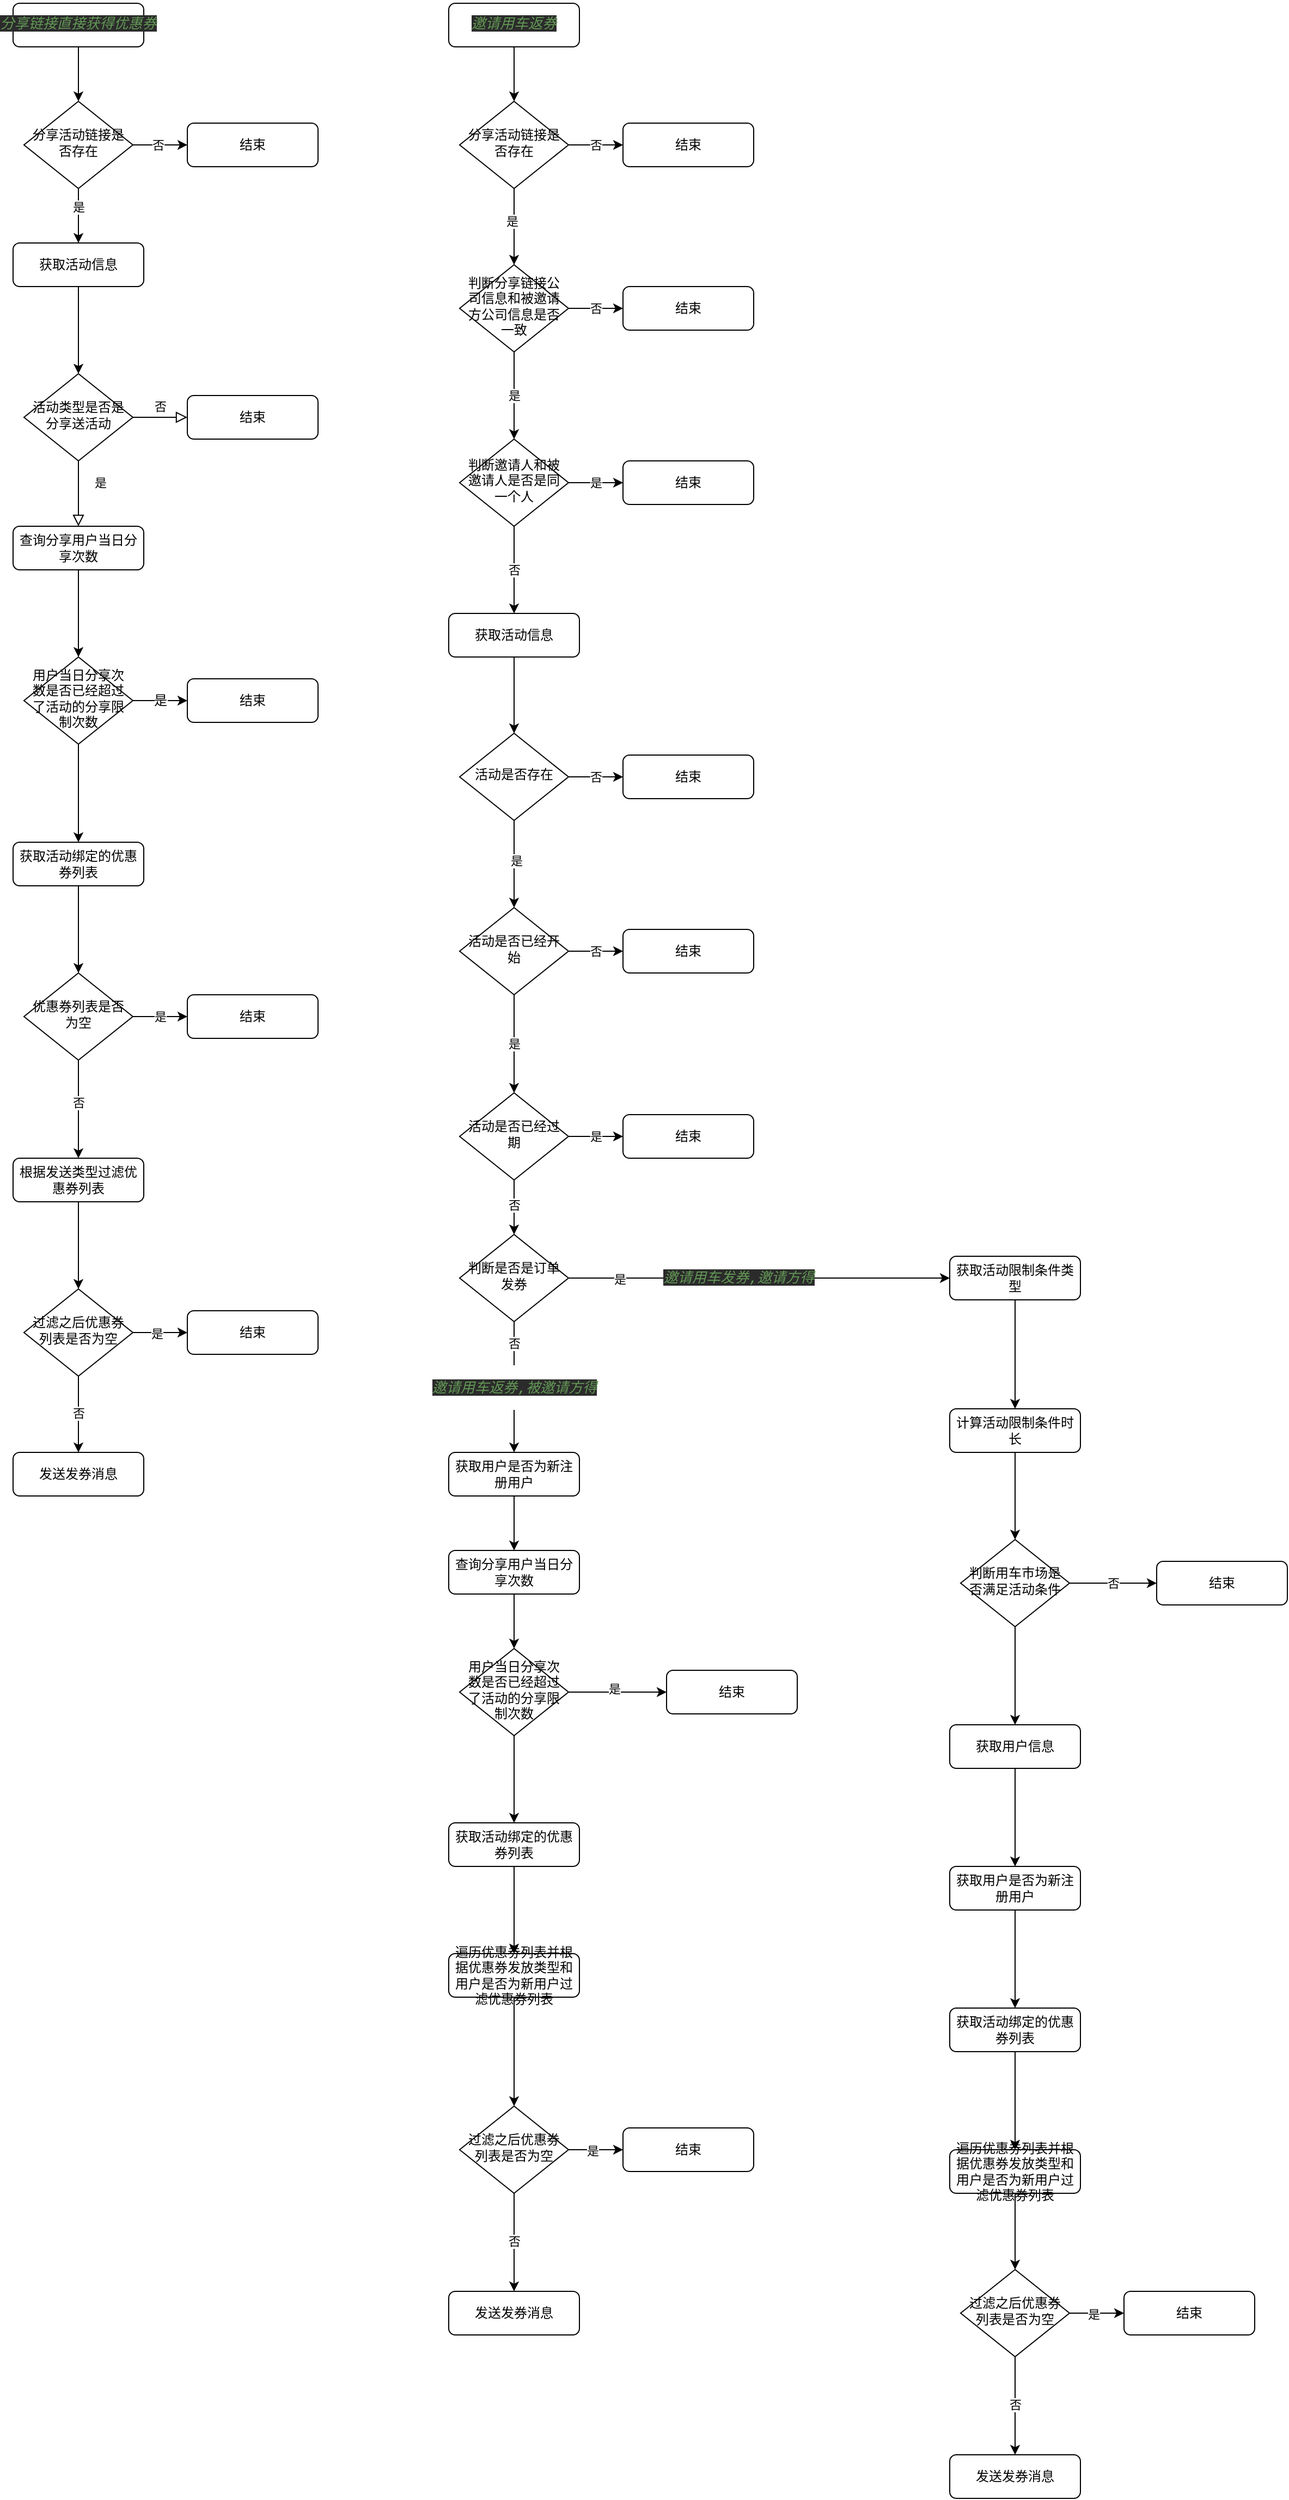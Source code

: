 <mxfile version="17.2.1" type="github">
  <diagram id="C5RBs43oDa-KdzZeNtuy" name="Page-1">
    <mxGraphModel dx="1018" dy="648" grid="1" gridSize="10" guides="1" tooltips="1" connect="1" arrows="1" fold="1" page="1" pageScale="1" pageWidth="827" pageHeight="1169" math="0" shadow="0">
      <root>
        <mxCell id="WIyWlLk6GJQsqaUBKTNV-0" />
        <mxCell id="WIyWlLk6GJQsqaUBKTNV-1" parent="WIyWlLk6GJQsqaUBKTNV-0" />
        <mxCell id="cavRAeg5umnz87ZM6FMu-50" style="edgeStyle=orthogonalEdgeStyle;rounded=0;orthogonalLoop=1;jettySize=auto;html=1;exitX=0.5;exitY=1;exitDx=0;exitDy=0;entryX=0.5;entryY=0;entryDx=0;entryDy=0;" edge="1" parent="WIyWlLk6GJQsqaUBKTNV-1" source="WIyWlLk6GJQsqaUBKTNV-3" target="WIyWlLk6GJQsqaUBKTNV-6">
          <mxGeometry relative="1" as="geometry" />
        </mxCell>
        <mxCell id="WIyWlLk6GJQsqaUBKTNV-3" value="&lt;pre style=&quot;background-color: rgb(43 , 43 , 43) ; color: rgb(169 , 183 , 198) ; font-family: , monospace ; font-size: 9.8pt&quot;&gt;&lt;pre style=&quot;font-family: , monospace ; font-size: 9.8pt&quot;&gt;&lt;span style=&quot;color: #629755 ; font-style: italic&quot;&gt;分享链接直接获得优惠券&lt;/span&gt;&lt;/pre&gt;&lt;/pre&gt;" style="rounded=1;whiteSpace=wrap;html=1;fontSize=12;glass=0;strokeWidth=1;shadow=0;spacing=6;spacingTop=-4;" parent="WIyWlLk6GJQsqaUBKTNV-1" vertex="1">
          <mxGeometry x="160" y="80" width="120" height="40" as="geometry" />
        </mxCell>
        <mxCell id="IeeZ9lZqZlFsDjQg3cIJ-2" style="edgeStyle=orthogonalEdgeStyle;rounded=0;orthogonalLoop=1;jettySize=auto;html=1;exitX=0.5;exitY=1;exitDx=0;exitDy=0;entryX=0.5;entryY=0;entryDx=0;entryDy=0;fontFamily=Helvetica;fontSize=12;fontColor=default;" parent="WIyWlLk6GJQsqaUBKTNV-1" source="WIyWlLk6GJQsqaUBKTNV-6" target="IeeZ9lZqZlFsDjQg3cIJ-1" edge="1">
          <mxGeometry relative="1" as="geometry" />
        </mxCell>
        <mxCell id="cavRAeg5umnz87ZM6FMu-52" value="是" style="edgeLabel;html=1;align=center;verticalAlign=middle;resizable=0;points=[];" vertex="1" connectable="0" parent="IeeZ9lZqZlFsDjQg3cIJ-2">
          <mxGeometry x="-0.32" relative="1" as="geometry">
            <mxPoint as="offset" />
          </mxGeometry>
        </mxCell>
        <mxCell id="cavRAeg5umnz87ZM6FMu-49" style="edgeStyle=orthogonalEdgeStyle;rounded=0;orthogonalLoop=1;jettySize=auto;html=1;exitX=1;exitY=0.5;exitDx=0;exitDy=0;entryX=0;entryY=0.5;entryDx=0;entryDy=0;" edge="1" parent="WIyWlLk6GJQsqaUBKTNV-1" source="WIyWlLk6GJQsqaUBKTNV-6" target="WIyWlLk6GJQsqaUBKTNV-7">
          <mxGeometry relative="1" as="geometry" />
        </mxCell>
        <mxCell id="cavRAeg5umnz87ZM6FMu-51" value="否" style="edgeLabel;html=1;align=center;verticalAlign=middle;resizable=0;points=[];" vertex="1" connectable="0" parent="cavRAeg5umnz87ZM6FMu-49">
          <mxGeometry x="-0.08" relative="1" as="geometry">
            <mxPoint as="offset" />
          </mxGeometry>
        </mxCell>
        <mxCell id="WIyWlLk6GJQsqaUBKTNV-6" value="分享活动链接是否存在" style="rhombus;whiteSpace=wrap;html=1;shadow=0;fontFamily=Helvetica;fontSize=12;align=center;strokeWidth=1;spacing=6;spacingTop=-4;" parent="WIyWlLk6GJQsqaUBKTNV-1" vertex="1">
          <mxGeometry x="170" y="170" width="100" height="80" as="geometry" />
        </mxCell>
        <mxCell id="WIyWlLk6GJQsqaUBKTNV-7" value="结束" style="rounded=1;whiteSpace=wrap;html=1;fontSize=12;glass=0;strokeWidth=1;shadow=0;" parent="WIyWlLk6GJQsqaUBKTNV-1" vertex="1">
          <mxGeometry x="320" y="190" width="120" height="40" as="geometry" />
        </mxCell>
        <mxCell id="WIyWlLk6GJQsqaUBKTNV-8" value="是" style="rounded=0;html=1;jettySize=auto;orthogonalLoop=1;fontSize=11;endArrow=block;endFill=0;endSize=8;strokeWidth=1;shadow=0;labelBackgroundColor=none;edgeStyle=orthogonalEdgeStyle;" parent="WIyWlLk6GJQsqaUBKTNV-1" source="WIyWlLk6GJQsqaUBKTNV-10" target="WIyWlLk6GJQsqaUBKTNV-11" edge="1">
          <mxGeometry x="-0.333" y="20" relative="1" as="geometry">
            <mxPoint as="offset" />
          </mxGeometry>
        </mxCell>
        <mxCell id="WIyWlLk6GJQsqaUBKTNV-9" value="否" style="edgeStyle=orthogonalEdgeStyle;rounded=0;html=1;jettySize=auto;orthogonalLoop=1;fontSize=11;endArrow=block;endFill=0;endSize=8;strokeWidth=1;shadow=0;labelBackgroundColor=none;" parent="WIyWlLk6GJQsqaUBKTNV-1" source="WIyWlLk6GJQsqaUBKTNV-10" target="WIyWlLk6GJQsqaUBKTNV-12" edge="1">
          <mxGeometry y="10" relative="1" as="geometry">
            <mxPoint as="offset" />
          </mxGeometry>
        </mxCell>
        <mxCell id="WIyWlLk6GJQsqaUBKTNV-10" value="活动类型是否是分享送活动" style="rhombus;whiteSpace=wrap;html=1;shadow=0;fontFamily=Helvetica;fontSize=12;align=center;strokeWidth=1;spacing=6;spacingTop=-4;" parent="WIyWlLk6GJQsqaUBKTNV-1" vertex="1">
          <mxGeometry x="170" y="420" width="100" height="80" as="geometry" />
        </mxCell>
        <mxCell id="IeeZ9lZqZlFsDjQg3cIJ-5" style="edgeStyle=orthogonalEdgeStyle;rounded=0;orthogonalLoop=1;jettySize=auto;html=1;exitX=0.5;exitY=1;exitDx=0;exitDy=0;fontFamily=Helvetica;fontSize=12;fontColor=default;" parent="WIyWlLk6GJQsqaUBKTNV-1" source="WIyWlLk6GJQsqaUBKTNV-11" target="IeeZ9lZqZlFsDjQg3cIJ-4" edge="1">
          <mxGeometry relative="1" as="geometry" />
        </mxCell>
        <mxCell id="WIyWlLk6GJQsqaUBKTNV-11" value="查询分享用户当日分享次数" style="rounded=1;whiteSpace=wrap;html=1;fontSize=12;glass=0;strokeWidth=1;shadow=0;" parent="WIyWlLk6GJQsqaUBKTNV-1" vertex="1">
          <mxGeometry x="160" y="560" width="120" height="40" as="geometry" />
        </mxCell>
        <mxCell id="WIyWlLk6GJQsqaUBKTNV-12" value="结束" style="rounded=1;whiteSpace=wrap;html=1;fontSize=12;glass=0;strokeWidth=1;shadow=0;" parent="WIyWlLk6GJQsqaUBKTNV-1" vertex="1">
          <mxGeometry x="320" y="440" width="120" height="40" as="geometry" />
        </mxCell>
        <mxCell id="IeeZ9lZqZlFsDjQg3cIJ-3" style="edgeStyle=orthogonalEdgeStyle;rounded=0;orthogonalLoop=1;jettySize=auto;html=1;exitX=0.5;exitY=1;exitDx=0;exitDy=0;fontFamily=Helvetica;fontSize=12;fontColor=default;" parent="WIyWlLk6GJQsqaUBKTNV-1" source="IeeZ9lZqZlFsDjQg3cIJ-1" target="WIyWlLk6GJQsqaUBKTNV-10" edge="1">
          <mxGeometry relative="1" as="geometry" />
        </mxCell>
        <mxCell id="IeeZ9lZqZlFsDjQg3cIJ-1" value="获取活动信息" style="rounded=1;whiteSpace=wrap;html=1;fontSize=12;glass=0;strokeWidth=1;shadow=0;" parent="WIyWlLk6GJQsqaUBKTNV-1" vertex="1">
          <mxGeometry x="160" y="300" width="120" height="40" as="geometry" />
        </mxCell>
        <mxCell id="IeeZ9lZqZlFsDjQg3cIJ-7" value="是" style="edgeStyle=orthogonalEdgeStyle;rounded=0;orthogonalLoop=1;jettySize=auto;html=1;exitX=1;exitY=0.5;exitDx=0;exitDy=0;fontFamily=Helvetica;fontSize=12;fontColor=default;" parent="WIyWlLk6GJQsqaUBKTNV-1" source="IeeZ9lZqZlFsDjQg3cIJ-4" target="IeeZ9lZqZlFsDjQg3cIJ-6" edge="1">
          <mxGeometry relative="1" as="geometry" />
        </mxCell>
        <mxCell id="IeeZ9lZqZlFsDjQg3cIJ-9" style="edgeStyle=orthogonalEdgeStyle;rounded=0;orthogonalLoop=1;jettySize=auto;html=1;exitX=0.5;exitY=1;exitDx=0;exitDy=0;fontFamily=Helvetica;fontSize=12;fontColor=default;" parent="WIyWlLk6GJQsqaUBKTNV-1" source="IeeZ9lZqZlFsDjQg3cIJ-4" target="IeeZ9lZqZlFsDjQg3cIJ-8" edge="1">
          <mxGeometry relative="1" as="geometry" />
        </mxCell>
        <mxCell id="IeeZ9lZqZlFsDjQg3cIJ-4" value="用户当日分享次数是否已经超过了活动的分享限制次数" style="rhombus;whiteSpace=wrap;html=1;shadow=0;fontFamily=Helvetica;fontSize=12;align=center;strokeWidth=1;spacing=6;spacingTop=-4;" parent="WIyWlLk6GJQsqaUBKTNV-1" vertex="1">
          <mxGeometry x="170" y="680" width="100" height="80" as="geometry" />
        </mxCell>
        <mxCell id="IeeZ9lZqZlFsDjQg3cIJ-6" value="结束" style="rounded=1;whiteSpace=wrap;html=1;fontSize=12;glass=0;strokeWidth=1;shadow=0;" parent="WIyWlLk6GJQsqaUBKTNV-1" vertex="1">
          <mxGeometry x="320" y="700" width="120" height="40" as="geometry" />
        </mxCell>
        <mxCell id="cavRAeg5umnz87ZM6FMu-19" style="edgeStyle=orthogonalEdgeStyle;rounded=0;orthogonalLoop=1;jettySize=auto;html=1;exitX=0.5;exitY=1;exitDx=0;exitDy=0;entryX=0.5;entryY=0;entryDx=0;entryDy=0;" edge="1" parent="WIyWlLk6GJQsqaUBKTNV-1" source="IeeZ9lZqZlFsDjQg3cIJ-8" target="cavRAeg5umnz87ZM6FMu-18">
          <mxGeometry relative="1" as="geometry" />
        </mxCell>
        <mxCell id="IeeZ9lZqZlFsDjQg3cIJ-8" value="获取活动绑定的优惠券列表" style="rounded=1;whiteSpace=wrap;html=1;fontSize=12;glass=0;strokeWidth=1;shadow=0;" parent="WIyWlLk6GJQsqaUBKTNV-1" vertex="1">
          <mxGeometry x="160" y="850" width="120" height="40" as="geometry" />
        </mxCell>
        <mxCell id="cavRAeg5umnz87ZM6FMu-48" style="edgeStyle=orthogonalEdgeStyle;rounded=0;orthogonalLoop=1;jettySize=auto;html=1;exitX=0.5;exitY=1;exitDx=0;exitDy=0;entryX=0.5;entryY=0;entryDx=0;entryDy=0;" edge="1" parent="WIyWlLk6GJQsqaUBKTNV-1" source="cavRAeg5umnz87ZM6FMu-1" target="cavRAeg5umnz87ZM6FMu-45">
          <mxGeometry relative="1" as="geometry" />
        </mxCell>
        <mxCell id="cavRAeg5umnz87ZM6FMu-1" value="&lt;pre style=&quot;background-color: rgb(43 , 43 , 43) ; color: rgb(169 , 183 , 198) ; font-family: , monospace ; font-size: 9.8pt&quot;&gt;&lt;pre style=&quot;font-family: , monospace ; font-size: 9.8pt&quot;&gt;&lt;span style=&quot;color: #629755 ; font-style: italic&quot;&gt;邀请用车返券&lt;/span&gt;&lt;/pre&gt;&lt;/pre&gt;" style="rounded=1;whiteSpace=wrap;html=1;fontSize=12;glass=0;strokeWidth=1;shadow=0;spacing=6;spacingTop=-4;" vertex="1" parent="WIyWlLk6GJQsqaUBKTNV-1">
          <mxGeometry x="560" y="80" width="120" height="40" as="geometry" />
        </mxCell>
        <mxCell id="cavRAeg5umnz87ZM6FMu-6" style="edgeStyle=orthogonalEdgeStyle;rounded=0;orthogonalLoop=1;jettySize=auto;html=1;exitX=0.5;exitY=1;exitDx=0;exitDy=0;entryX=0.5;entryY=0;entryDx=0;entryDy=0;" edge="1" parent="WIyWlLk6GJQsqaUBKTNV-1" source="cavRAeg5umnz87ZM6FMu-3" target="cavRAeg5umnz87ZM6FMu-5">
          <mxGeometry relative="1" as="geometry" />
        </mxCell>
        <mxCell id="cavRAeg5umnz87ZM6FMu-3" value="查询分享用户当日分享次数" style="rounded=1;whiteSpace=wrap;html=1;fontSize=12;glass=0;strokeWidth=1;shadow=0;" vertex="1" parent="WIyWlLk6GJQsqaUBKTNV-1">
          <mxGeometry x="560" y="1500" width="120" height="40" as="geometry" />
        </mxCell>
        <mxCell id="cavRAeg5umnz87ZM6FMu-8" style="edgeStyle=orthogonalEdgeStyle;rounded=0;orthogonalLoop=1;jettySize=auto;html=1;exitX=1;exitY=0.5;exitDx=0;exitDy=0;" edge="1" parent="WIyWlLk6GJQsqaUBKTNV-1" source="cavRAeg5umnz87ZM6FMu-5" target="cavRAeg5umnz87ZM6FMu-7">
          <mxGeometry relative="1" as="geometry" />
        </mxCell>
        <mxCell id="cavRAeg5umnz87ZM6FMu-9" value="是" style="edgeLabel;html=1;align=center;verticalAlign=middle;resizable=0;points=[];" vertex="1" connectable="0" parent="cavRAeg5umnz87ZM6FMu-8">
          <mxGeometry x="-0.075" y="3" relative="1" as="geometry">
            <mxPoint as="offset" />
          </mxGeometry>
        </mxCell>
        <mxCell id="cavRAeg5umnz87ZM6FMu-12" style="edgeStyle=orthogonalEdgeStyle;rounded=0;orthogonalLoop=1;jettySize=auto;html=1;exitX=0.5;exitY=1;exitDx=0;exitDy=0;" edge="1" parent="WIyWlLk6GJQsqaUBKTNV-1" source="cavRAeg5umnz87ZM6FMu-5" target="cavRAeg5umnz87ZM6FMu-10">
          <mxGeometry relative="1" as="geometry" />
        </mxCell>
        <mxCell id="cavRAeg5umnz87ZM6FMu-5" value="用户当日分享次数是否已经超过了活动的分享限制次数" style="rhombus;whiteSpace=wrap;html=1;shadow=0;fontFamily=Helvetica;fontSize=12;align=center;strokeWidth=1;spacing=6;spacingTop=-4;" vertex="1" parent="WIyWlLk6GJQsqaUBKTNV-1">
          <mxGeometry x="570" y="1590" width="100" height="80" as="geometry" />
        </mxCell>
        <mxCell id="cavRAeg5umnz87ZM6FMu-7" value="结束" style="rounded=1;whiteSpace=wrap;html=1;fontSize=12;glass=0;strokeWidth=1;shadow=0;" vertex="1" parent="WIyWlLk6GJQsqaUBKTNV-1">
          <mxGeometry x="760" y="1610" width="120" height="40" as="geometry" />
        </mxCell>
        <mxCell id="cavRAeg5umnz87ZM6FMu-14" style="edgeStyle=orthogonalEdgeStyle;rounded=0;orthogonalLoop=1;jettySize=auto;html=1;exitX=0.5;exitY=1;exitDx=0;exitDy=0;entryX=0.5;entryY=0;entryDx=0;entryDy=0;" edge="1" parent="WIyWlLk6GJQsqaUBKTNV-1" source="cavRAeg5umnz87ZM6FMu-10" target="cavRAeg5umnz87ZM6FMu-13">
          <mxGeometry relative="1" as="geometry" />
        </mxCell>
        <mxCell id="cavRAeg5umnz87ZM6FMu-10" value="获取活动绑定的优惠券列表" style="rounded=1;whiteSpace=wrap;html=1;fontSize=12;glass=0;strokeWidth=1;shadow=0;" vertex="1" parent="WIyWlLk6GJQsqaUBKTNV-1">
          <mxGeometry x="560" y="1750" width="120" height="40" as="geometry" />
        </mxCell>
        <mxCell id="cavRAeg5umnz87ZM6FMu-43" style="edgeStyle=orthogonalEdgeStyle;rounded=0;orthogonalLoop=1;jettySize=auto;html=1;exitX=0.5;exitY=1;exitDx=0;exitDy=0;entryX=0.5;entryY=0;entryDx=0;entryDy=0;" edge="1" parent="WIyWlLk6GJQsqaUBKTNV-1" source="cavRAeg5umnz87ZM6FMu-13" target="cavRAeg5umnz87ZM6FMu-40">
          <mxGeometry relative="1" as="geometry" />
        </mxCell>
        <mxCell id="cavRAeg5umnz87ZM6FMu-13" value="遍历优惠券列表并根据优惠券发放类型和用户是否为新用户过滤优惠券列表" style="rounded=1;whiteSpace=wrap;html=1;fontSize=12;glass=0;strokeWidth=1;shadow=0;" vertex="1" parent="WIyWlLk6GJQsqaUBKTNV-1">
          <mxGeometry x="560" y="1870" width="120" height="40" as="geometry" />
        </mxCell>
        <mxCell id="cavRAeg5umnz87ZM6FMu-21" value="是" style="edgeStyle=orthogonalEdgeStyle;rounded=0;orthogonalLoop=1;jettySize=auto;html=1;exitX=1;exitY=0.5;exitDx=0;exitDy=0;" edge="1" parent="WIyWlLk6GJQsqaUBKTNV-1" source="cavRAeg5umnz87ZM6FMu-18" target="cavRAeg5umnz87ZM6FMu-20">
          <mxGeometry relative="1" as="geometry" />
        </mxCell>
        <mxCell id="cavRAeg5umnz87ZM6FMu-23" style="edgeStyle=orthogonalEdgeStyle;rounded=0;orthogonalLoop=1;jettySize=auto;html=1;exitX=0.5;exitY=1;exitDx=0;exitDy=0;entryX=0.5;entryY=0;entryDx=0;entryDy=0;" edge="1" parent="WIyWlLk6GJQsqaUBKTNV-1" source="cavRAeg5umnz87ZM6FMu-18" target="cavRAeg5umnz87ZM6FMu-22">
          <mxGeometry relative="1" as="geometry" />
        </mxCell>
        <mxCell id="cavRAeg5umnz87ZM6FMu-28" value="否" style="edgeLabel;html=1;align=center;verticalAlign=middle;resizable=0;points=[];" vertex="1" connectable="0" parent="cavRAeg5umnz87ZM6FMu-23">
          <mxGeometry x="-0.144" relative="1" as="geometry">
            <mxPoint as="offset" />
          </mxGeometry>
        </mxCell>
        <mxCell id="cavRAeg5umnz87ZM6FMu-18" value="优惠券列表是否为空" style="rhombus;whiteSpace=wrap;html=1;shadow=0;fontFamily=Helvetica;fontSize=12;align=center;strokeWidth=1;spacing=6;spacingTop=-4;" vertex="1" parent="WIyWlLk6GJQsqaUBKTNV-1">
          <mxGeometry x="170" y="970" width="100" height="80" as="geometry" />
        </mxCell>
        <mxCell id="cavRAeg5umnz87ZM6FMu-20" value="结束" style="rounded=1;whiteSpace=wrap;html=1;fontSize=12;glass=0;strokeWidth=1;shadow=0;" vertex="1" parent="WIyWlLk6GJQsqaUBKTNV-1">
          <mxGeometry x="320" y="990" width="120" height="40" as="geometry" />
        </mxCell>
        <mxCell id="cavRAeg5umnz87ZM6FMu-25" style="edgeStyle=orthogonalEdgeStyle;rounded=0;orthogonalLoop=1;jettySize=auto;html=1;exitX=0.5;exitY=1;exitDx=0;exitDy=0;entryX=0.5;entryY=0;entryDx=0;entryDy=0;" edge="1" parent="WIyWlLk6GJQsqaUBKTNV-1" source="cavRAeg5umnz87ZM6FMu-22" target="cavRAeg5umnz87ZM6FMu-24">
          <mxGeometry relative="1" as="geometry" />
        </mxCell>
        <mxCell id="cavRAeg5umnz87ZM6FMu-22" value="根据发送类型过滤优惠券列表" style="rounded=1;whiteSpace=wrap;html=1;fontSize=12;glass=0;strokeWidth=1;shadow=0;" vertex="1" parent="WIyWlLk6GJQsqaUBKTNV-1">
          <mxGeometry x="160" y="1140" width="120" height="40" as="geometry" />
        </mxCell>
        <mxCell id="cavRAeg5umnz87ZM6FMu-27" style="edgeStyle=orthogonalEdgeStyle;rounded=0;orthogonalLoop=1;jettySize=auto;html=1;exitX=1;exitY=0.5;exitDx=0;exitDy=0;entryX=0;entryY=0.5;entryDx=0;entryDy=0;" edge="1" parent="WIyWlLk6GJQsqaUBKTNV-1" source="cavRAeg5umnz87ZM6FMu-24" target="cavRAeg5umnz87ZM6FMu-26">
          <mxGeometry relative="1" as="geometry" />
        </mxCell>
        <mxCell id="cavRAeg5umnz87ZM6FMu-29" value="是" style="edgeLabel;html=1;align=center;verticalAlign=middle;resizable=0;points=[];" vertex="1" connectable="0" parent="cavRAeg5umnz87ZM6FMu-27">
          <mxGeometry x="-0.12" relative="1" as="geometry">
            <mxPoint y="1" as="offset" />
          </mxGeometry>
        </mxCell>
        <mxCell id="cavRAeg5umnz87ZM6FMu-31" style="edgeStyle=orthogonalEdgeStyle;rounded=0;orthogonalLoop=1;jettySize=auto;html=1;exitX=0.5;exitY=1;exitDx=0;exitDy=0;entryX=0.5;entryY=0;entryDx=0;entryDy=0;" edge="1" parent="WIyWlLk6GJQsqaUBKTNV-1" source="cavRAeg5umnz87ZM6FMu-24" target="cavRAeg5umnz87ZM6FMu-30">
          <mxGeometry relative="1" as="geometry" />
        </mxCell>
        <mxCell id="cavRAeg5umnz87ZM6FMu-32" value="否" style="edgeLabel;html=1;align=center;verticalAlign=middle;resizable=0;points=[];" vertex="1" connectable="0" parent="cavRAeg5umnz87ZM6FMu-31">
          <mxGeometry x="-0.029" relative="1" as="geometry">
            <mxPoint as="offset" />
          </mxGeometry>
        </mxCell>
        <mxCell id="cavRAeg5umnz87ZM6FMu-24" value="过滤之后优惠券列表是否为空" style="rhombus;whiteSpace=wrap;html=1;shadow=0;fontFamily=Helvetica;fontSize=12;align=center;strokeWidth=1;spacing=6;spacingTop=-4;" vertex="1" parent="WIyWlLk6GJQsqaUBKTNV-1">
          <mxGeometry x="170" y="1260" width="100" height="80" as="geometry" />
        </mxCell>
        <mxCell id="cavRAeg5umnz87ZM6FMu-26" value="结束" style="rounded=1;whiteSpace=wrap;html=1;fontSize=12;glass=0;strokeWidth=1;shadow=0;" vertex="1" parent="WIyWlLk6GJQsqaUBKTNV-1">
          <mxGeometry x="320" y="1280" width="120" height="40" as="geometry" />
        </mxCell>
        <mxCell id="cavRAeg5umnz87ZM6FMu-30" value="发送发券消息" style="rounded=1;whiteSpace=wrap;html=1;fontSize=12;glass=0;strokeWidth=1;shadow=0;" vertex="1" parent="WIyWlLk6GJQsqaUBKTNV-1">
          <mxGeometry x="160" y="1410" width="120" height="40" as="geometry" />
        </mxCell>
        <mxCell id="cavRAeg5umnz87ZM6FMu-35" style="edgeStyle=orthogonalEdgeStyle;rounded=0;orthogonalLoop=1;jettySize=auto;html=1;exitX=0.5;exitY=1;exitDx=0;exitDy=0;entryX=0.5;entryY=0;entryDx=0;entryDy=0;" edge="1" parent="WIyWlLk6GJQsqaUBKTNV-1" source="cavRAeg5umnz87ZM6FMu-33" target="cavRAeg5umnz87ZM6FMu-3">
          <mxGeometry relative="1" as="geometry" />
        </mxCell>
        <mxCell id="cavRAeg5umnz87ZM6FMu-33" value="获取用户是否为新注册用户" style="rounded=1;whiteSpace=wrap;html=1;fontSize=12;glass=0;strokeWidth=1;shadow=0;" vertex="1" parent="WIyWlLk6GJQsqaUBKTNV-1">
          <mxGeometry x="560" y="1410" width="120" height="40" as="geometry" />
        </mxCell>
        <mxCell id="cavRAeg5umnz87ZM6FMu-36" style="edgeStyle=orthogonalEdgeStyle;rounded=0;orthogonalLoop=1;jettySize=auto;html=1;exitX=1;exitY=0.5;exitDx=0;exitDy=0;entryX=0;entryY=0.5;entryDx=0;entryDy=0;" edge="1" parent="WIyWlLk6GJQsqaUBKTNV-1" source="cavRAeg5umnz87ZM6FMu-40" target="cavRAeg5umnz87ZM6FMu-41">
          <mxGeometry relative="1" as="geometry" />
        </mxCell>
        <mxCell id="cavRAeg5umnz87ZM6FMu-37" value="是" style="edgeLabel;html=1;align=center;verticalAlign=middle;resizable=0;points=[];" vertex="1" connectable="0" parent="cavRAeg5umnz87ZM6FMu-36">
          <mxGeometry x="-0.12" relative="1" as="geometry">
            <mxPoint y="1" as="offset" />
          </mxGeometry>
        </mxCell>
        <mxCell id="cavRAeg5umnz87ZM6FMu-38" style="edgeStyle=orthogonalEdgeStyle;rounded=0;orthogonalLoop=1;jettySize=auto;html=1;exitX=0.5;exitY=1;exitDx=0;exitDy=0;entryX=0.5;entryY=0;entryDx=0;entryDy=0;" edge="1" parent="WIyWlLk6GJQsqaUBKTNV-1" source="cavRAeg5umnz87ZM6FMu-40" target="cavRAeg5umnz87ZM6FMu-42">
          <mxGeometry relative="1" as="geometry" />
        </mxCell>
        <mxCell id="cavRAeg5umnz87ZM6FMu-39" value="否" style="edgeLabel;html=1;align=center;verticalAlign=middle;resizable=0;points=[];" vertex="1" connectable="0" parent="cavRAeg5umnz87ZM6FMu-38">
          <mxGeometry x="-0.029" relative="1" as="geometry">
            <mxPoint as="offset" />
          </mxGeometry>
        </mxCell>
        <mxCell id="cavRAeg5umnz87ZM6FMu-40" value="过滤之后优惠券列表是否为空" style="rhombus;whiteSpace=wrap;html=1;shadow=0;fontFamily=Helvetica;fontSize=12;align=center;strokeWidth=1;spacing=6;spacingTop=-4;" vertex="1" parent="WIyWlLk6GJQsqaUBKTNV-1">
          <mxGeometry x="570" y="2010" width="100" height="80" as="geometry" />
        </mxCell>
        <mxCell id="cavRAeg5umnz87ZM6FMu-41" value="结束" style="rounded=1;whiteSpace=wrap;html=1;fontSize=12;glass=0;strokeWidth=1;shadow=0;" vertex="1" parent="WIyWlLk6GJQsqaUBKTNV-1">
          <mxGeometry x="720" y="2030" width="120" height="40" as="geometry" />
        </mxCell>
        <mxCell id="cavRAeg5umnz87ZM6FMu-42" value="发送发券消息" style="rounded=1;whiteSpace=wrap;html=1;fontSize=12;glass=0;strokeWidth=1;shadow=0;" vertex="1" parent="WIyWlLk6GJQsqaUBKTNV-1">
          <mxGeometry x="560" y="2180" width="120" height="40" as="geometry" />
        </mxCell>
        <mxCell id="cavRAeg5umnz87ZM6FMu-47" value="否" style="edgeStyle=orthogonalEdgeStyle;rounded=0;orthogonalLoop=1;jettySize=auto;html=1;exitX=1;exitY=0.5;exitDx=0;exitDy=0;entryX=0;entryY=0.5;entryDx=0;entryDy=0;" edge="1" parent="WIyWlLk6GJQsqaUBKTNV-1" source="cavRAeg5umnz87ZM6FMu-45" target="cavRAeg5umnz87ZM6FMu-46">
          <mxGeometry relative="1" as="geometry" />
        </mxCell>
        <mxCell id="cavRAeg5umnz87ZM6FMu-54" style="edgeStyle=orthogonalEdgeStyle;rounded=0;orthogonalLoop=1;jettySize=auto;html=1;exitX=0.5;exitY=1;exitDx=0;exitDy=0;" edge="1" parent="WIyWlLk6GJQsqaUBKTNV-1" source="cavRAeg5umnz87ZM6FMu-45" target="cavRAeg5umnz87ZM6FMu-53">
          <mxGeometry relative="1" as="geometry" />
        </mxCell>
        <mxCell id="cavRAeg5umnz87ZM6FMu-55" value="是" style="edgeLabel;html=1;align=center;verticalAlign=middle;resizable=0;points=[];" vertex="1" connectable="0" parent="cavRAeg5umnz87ZM6FMu-54">
          <mxGeometry x="-0.157" y="-2" relative="1" as="geometry">
            <mxPoint as="offset" />
          </mxGeometry>
        </mxCell>
        <mxCell id="cavRAeg5umnz87ZM6FMu-45" value="分享活动链接是否存在" style="rhombus;whiteSpace=wrap;html=1;shadow=0;fontFamily=Helvetica;fontSize=12;align=center;strokeWidth=1;spacing=6;spacingTop=-4;" vertex="1" parent="WIyWlLk6GJQsqaUBKTNV-1">
          <mxGeometry x="570" y="170" width="100" height="80" as="geometry" />
        </mxCell>
        <mxCell id="cavRAeg5umnz87ZM6FMu-46" value="结束" style="rounded=1;whiteSpace=wrap;html=1;fontSize=12;glass=0;strokeWidth=1;shadow=0;" vertex="1" parent="WIyWlLk6GJQsqaUBKTNV-1">
          <mxGeometry x="720" y="190" width="120" height="40" as="geometry" />
        </mxCell>
        <mxCell id="cavRAeg5umnz87ZM6FMu-57" value="否" style="edgeStyle=orthogonalEdgeStyle;rounded=0;orthogonalLoop=1;jettySize=auto;html=1;exitX=1;exitY=0.5;exitDx=0;exitDy=0;entryX=0;entryY=0.5;entryDx=0;entryDy=0;" edge="1" parent="WIyWlLk6GJQsqaUBKTNV-1" source="cavRAeg5umnz87ZM6FMu-53" target="cavRAeg5umnz87ZM6FMu-56">
          <mxGeometry relative="1" as="geometry" />
        </mxCell>
        <mxCell id="cavRAeg5umnz87ZM6FMu-59" value="是" style="edgeStyle=orthogonalEdgeStyle;rounded=0;orthogonalLoop=1;jettySize=auto;html=1;exitX=0.5;exitY=1;exitDx=0;exitDy=0;entryX=0.5;entryY=0;entryDx=0;entryDy=0;" edge="1" parent="WIyWlLk6GJQsqaUBKTNV-1" source="cavRAeg5umnz87ZM6FMu-53" target="cavRAeg5umnz87ZM6FMu-58">
          <mxGeometry relative="1" as="geometry" />
        </mxCell>
        <mxCell id="cavRAeg5umnz87ZM6FMu-53" value="判断分享链接公司信息和被邀请方公司信息是否一致" style="rhombus;whiteSpace=wrap;html=1;shadow=0;fontFamily=Helvetica;fontSize=12;align=center;strokeWidth=1;spacing=6;spacingTop=-4;" vertex="1" parent="WIyWlLk6GJQsqaUBKTNV-1">
          <mxGeometry x="570" y="320" width="100" height="80" as="geometry" />
        </mxCell>
        <mxCell id="cavRAeg5umnz87ZM6FMu-56" value="结束" style="rounded=1;whiteSpace=wrap;html=1;fontSize=12;glass=0;strokeWidth=1;shadow=0;" vertex="1" parent="WIyWlLk6GJQsqaUBKTNV-1">
          <mxGeometry x="720" y="340" width="120" height="40" as="geometry" />
        </mxCell>
        <mxCell id="cavRAeg5umnz87ZM6FMu-61" value="是" style="edgeStyle=orthogonalEdgeStyle;rounded=0;orthogonalLoop=1;jettySize=auto;html=1;exitX=1;exitY=0.5;exitDx=0;exitDy=0;entryX=0;entryY=0.5;entryDx=0;entryDy=0;" edge="1" parent="WIyWlLk6GJQsqaUBKTNV-1" source="cavRAeg5umnz87ZM6FMu-58" target="cavRAeg5umnz87ZM6FMu-60">
          <mxGeometry relative="1" as="geometry" />
        </mxCell>
        <mxCell id="cavRAeg5umnz87ZM6FMu-63" value="否" style="edgeStyle=orthogonalEdgeStyle;rounded=0;orthogonalLoop=1;jettySize=auto;html=1;exitX=0.5;exitY=1;exitDx=0;exitDy=0;entryX=0.5;entryY=0;entryDx=0;entryDy=0;" edge="1" parent="WIyWlLk6GJQsqaUBKTNV-1" source="cavRAeg5umnz87ZM6FMu-58" target="cavRAeg5umnz87ZM6FMu-62">
          <mxGeometry relative="1" as="geometry" />
        </mxCell>
        <mxCell id="cavRAeg5umnz87ZM6FMu-58" value="判断邀请人和被邀请人是否是同一个人" style="rhombus;whiteSpace=wrap;html=1;shadow=0;fontFamily=Helvetica;fontSize=12;align=center;strokeWidth=1;spacing=6;spacingTop=-4;" vertex="1" parent="WIyWlLk6GJQsqaUBKTNV-1">
          <mxGeometry x="570" y="480" width="100" height="80" as="geometry" />
        </mxCell>
        <mxCell id="cavRAeg5umnz87ZM6FMu-60" value="结束" style="rounded=1;whiteSpace=wrap;html=1;fontSize=12;glass=0;strokeWidth=1;shadow=0;" vertex="1" parent="WIyWlLk6GJQsqaUBKTNV-1">
          <mxGeometry x="720" y="500" width="120" height="40" as="geometry" />
        </mxCell>
        <mxCell id="cavRAeg5umnz87ZM6FMu-65" style="edgeStyle=orthogonalEdgeStyle;rounded=0;orthogonalLoop=1;jettySize=auto;html=1;exitX=0.5;exitY=1;exitDx=0;exitDy=0;entryX=0.5;entryY=0;entryDx=0;entryDy=0;" edge="1" parent="WIyWlLk6GJQsqaUBKTNV-1" source="cavRAeg5umnz87ZM6FMu-62" target="cavRAeg5umnz87ZM6FMu-64">
          <mxGeometry relative="1" as="geometry" />
        </mxCell>
        <mxCell id="cavRAeg5umnz87ZM6FMu-62" value="获取活动信息" style="rounded=1;whiteSpace=wrap;html=1;fontSize=12;glass=0;strokeWidth=1;shadow=0;" vertex="1" parent="WIyWlLk6GJQsqaUBKTNV-1">
          <mxGeometry x="560" y="640" width="120" height="40" as="geometry" />
        </mxCell>
        <mxCell id="cavRAeg5umnz87ZM6FMu-67" value="否" style="edgeStyle=orthogonalEdgeStyle;rounded=0;orthogonalLoop=1;jettySize=auto;html=1;exitX=1;exitY=0.5;exitDx=0;exitDy=0;entryX=0;entryY=0.5;entryDx=0;entryDy=0;" edge="1" parent="WIyWlLk6GJQsqaUBKTNV-1" source="cavRAeg5umnz87ZM6FMu-64" target="cavRAeg5umnz87ZM6FMu-66">
          <mxGeometry relative="1" as="geometry" />
        </mxCell>
        <mxCell id="cavRAeg5umnz87ZM6FMu-69" style="edgeStyle=orthogonalEdgeStyle;rounded=0;orthogonalLoop=1;jettySize=auto;html=1;exitX=0.5;exitY=1;exitDx=0;exitDy=0;entryX=0.5;entryY=0;entryDx=0;entryDy=0;" edge="1" parent="WIyWlLk6GJQsqaUBKTNV-1" source="cavRAeg5umnz87ZM6FMu-64" target="cavRAeg5umnz87ZM6FMu-68">
          <mxGeometry relative="1" as="geometry" />
        </mxCell>
        <mxCell id="cavRAeg5umnz87ZM6FMu-74" value="是" style="edgeLabel;html=1;align=center;verticalAlign=middle;resizable=0;points=[];" vertex="1" connectable="0" parent="cavRAeg5umnz87ZM6FMu-69">
          <mxGeometry x="-0.075" y="2" relative="1" as="geometry">
            <mxPoint as="offset" />
          </mxGeometry>
        </mxCell>
        <mxCell id="cavRAeg5umnz87ZM6FMu-64" value="活动是否存在" style="rhombus;whiteSpace=wrap;html=1;shadow=0;fontFamily=Helvetica;fontSize=12;align=center;strokeWidth=1;spacing=6;spacingTop=-4;" vertex="1" parent="WIyWlLk6GJQsqaUBKTNV-1">
          <mxGeometry x="570" y="750" width="100" height="80" as="geometry" />
        </mxCell>
        <mxCell id="cavRAeg5umnz87ZM6FMu-66" value="结束" style="rounded=1;whiteSpace=wrap;html=1;fontSize=12;glass=0;strokeWidth=1;shadow=0;" vertex="1" parent="WIyWlLk6GJQsqaUBKTNV-1">
          <mxGeometry x="720" y="770" width="120" height="40" as="geometry" />
        </mxCell>
        <mxCell id="cavRAeg5umnz87ZM6FMu-71" value="否" style="edgeStyle=orthogonalEdgeStyle;rounded=0;orthogonalLoop=1;jettySize=auto;html=1;exitX=1;exitY=0.5;exitDx=0;exitDy=0;" edge="1" parent="WIyWlLk6GJQsqaUBKTNV-1" source="cavRAeg5umnz87ZM6FMu-68" target="cavRAeg5umnz87ZM6FMu-70">
          <mxGeometry relative="1" as="geometry" />
        </mxCell>
        <mxCell id="cavRAeg5umnz87ZM6FMu-73" value="是" style="edgeStyle=orthogonalEdgeStyle;rounded=0;orthogonalLoop=1;jettySize=auto;html=1;exitX=0.5;exitY=1;exitDx=0;exitDy=0;" edge="1" parent="WIyWlLk6GJQsqaUBKTNV-1" source="cavRAeg5umnz87ZM6FMu-68" target="cavRAeg5umnz87ZM6FMu-72">
          <mxGeometry relative="1" as="geometry" />
        </mxCell>
        <mxCell id="cavRAeg5umnz87ZM6FMu-68" value="活动是否已经开始" style="rhombus;whiteSpace=wrap;html=1;shadow=0;fontFamily=Helvetica;fontSize=12;align=center;strokeWidth=1;spacing=6;spacingTop=-4;" vertex="1" parent="WIyWlLk6GJQsqaUBKTNV-1">
          <mxGeometry x="570" y="910" width="100" height="80" as="geometry" />
        </mxCell>
        <mxCell id="cavRAeg5umnz87ZM6FMu-70" value="结束" style="rounded=1;whiteSpace=wrap;html=1;fontSize=12;glass=0;strokeWidth=1;shadow=0;" vertex="1" parent="WIyWlLk6GJQsqaUBKTNV-1">
          <mxGeometry x="720" y="930" width="120" height="40" as="geometry" />
        </mxCell>
        <mxCell id="cavRAeg5umnz87ZM6FMu-77" value="是" style="edgeStyle=orthogonalEdgeStyle;rounded=0;orthogonalLoop=1;jettySize=auto;html=1;exitX=1;exitY=0.5;exitDx=0;exitDy=0;entryX=0;entryY=0.5;entryDx=0;entryDy=0;" edge="1" parent="WIyWlLk6GJQsqaUBKTNV-1" source="cavRAeg5umnz87ZM6FMu-72" target="cavRAeg5umnz87ZM6FMu-76">
          <mxGeometry relative="1" as="geometry" />
        </mxCell>
        <mxCell id="cavRAeg5umnz87ZM6FMu-80" style="edgeStyle=orthogonalEdgeStyle;rounded=0;orthogonalLoop=1;jettySize=auto;html=1;exitX=0.5;exitY=1;exitDx=0;exitDy=0;entryX=0.5;entryY=0;entryDx=0;entryDy=0;" edge="1" parent="WIyWlLk6GJQsqaUBKTNV-1" source="cavRAeg5umnz87ZM6FMu-72" target="cavRAeg5umnz87ZM6FMu-79">
          <mxGeometry relative="1" as="geometry" />
        </mxCell>
        <mxCell id="cavRAeg5umnz87ZM6FMu-81" value="否" style="edgeLabel;html=1;align=center;verticalAlign=middle;resizable=0;points=[];" vertex="1" connectable="0" parent="cavRAeg5umnz87ZM6FMu-80">
          <mxGeometry x="-0.08" relative="1" as="geometry">
            <mxPoint as="offset" />
          </mxGeometry>
        </mxCell>
        <mxCell id="cavRAeg5umnz87ZM6FMu-72" value="活动是否已经过期" style="rhombus;whiteSpace=wrap;html=1;shadow=0;fontFamily=Helvetica;fontSize=12;align=center;strokeWidth=1;spacing=6;spacingTop=-4;" vertex="1" parent="WIyWlLk6GJQsqaUBKTNV-1">
          <mxGeometry x="570" y="1080" width="100" height="80" as="geometry" />
        </mxCell>
        <mxCell id="cavRAeg5umnz87ZM6FMu-76" value="结束" style="rounded=1;whiteSpace=wrap;html=1;fontSize=12;glass=0;strokeWidth=1;shadow=0;" vertex="1" parent="WIyWlLk6GJQsqaUBKTNV-1">
          <mxGeometry x="720" y="1100" width="120" height="40" as="geometry" />
        </mxCell>
        <mxCell id="cavRAeg5umnz87ZM6FMu-82" value="&lt;pre style=&quot;background-color: #2b2b2b ; color: #a9b7c6 ; font-family: &amp;#34;menlo-regular&amp;#34; , monospace ; font-size: 9.8pt&quot;&gt;&lt;span style=&quot;color: #629755 ; font-style: italic&quot;&gt;邀请用车返券&lt;/span&gt;&lt;span style=&quot;color: #629755 ; font-style: italic ; font-family: &amp;#34;jetbrains mono&amp;#34; , monospace&quot;&gt;,&lt;/span&gt;&lt;span style=&quot;color: #629755 ; font-style: italic&quot;&gt;被邀请方得&lt;/span&gt;&lt;/pre&gt;" style="edgeStyle=orthogonalEdgeStyle;rounded=0;orthogonalLoop=1;jettySize=auto;html=1;exitX=0.5;exitY=1;exitDx=0;exitDy=0;entryX=0.5;entryY=0;entryDx=0;entryDy=0;" edge="1" parent="WIyWlLk6GJQsqaUBKTNV-1" source="cavRAeg5umnz87ZM6FMu-79" target="cavRAeg5umnz87ZM6FMu-33">
          <mxGeometry relative="1" as="geometry" />
        </mxCell>
        <mxCell id="cavRAeg5umnz87ZM6FMu-113" value="否" style="edgeLabel;html=1;align=center;verticalAlign=middle;resizable=0;points=[];" vertex="1" connectable="0" parent="cavRAeg5umnz87ZM6FMu-82">
          <mxGeometry x="-0.85" y="1" relative="1" as="geometry">
            <mxPoint x="-1" y="11" as="offset" />
          </mxGeometry>
        </mxCell>
        <mxCell id="cavRAeg5umnz87ZM6FMu-85" style="edgeStyle=orthogonalEdgeStyle;rounded=0;orthogonalLoop=1;jettySize=auto;html=1;exitX=1;exitY=0.5;exitDx=0;exitDy=0;entryX=0;entryY=0.5;entryDx=0;entryDy=0;" edge="1" parent="WIyWlLk6GJQsqaUBKTNV-1" source="cavRAeg5umnz87ZM6FMu-79" target="cavRAeg5umnz87ZM6FMu-83">
          <mxGeometry relative="1" as="geometry" />
        </mxCell>
        <mxCell id="cavRAeg5umnz87ZM6FMu-86" value="&lt;pre style=&quot;background-color: #2b2b2b ; color: #a9b7c6 ; font-family: &amp;#34;menlo-regular&amp;#34; , monospace ; font-size: 9.8pt&quot;&gt;&lt;span style=&quot;color: #629755 ; font-style: italic&quot;&gt;邀请用车发券&lt;/span&gt;&lt;span style=&quot;color: #629755 ; font-style: italic ; font-family: &amp;#34;jetbrains mono&amp;#34; , monospace&quot;&gt;,&lt;/span&gt;&lt;span style=&quot;color: #629755 ; font-style: italic&quot;&gt;邀请方得&lt;/span&gt;&lt;/pre&gt;" style="edgeLabel;html=1;align=center;verticalAlign=middle;resizable=0;points=[];" vertex="1" connectable="0" parent="cavRAeg5umnz87ZM6FMu-85">
          <mxGeometry x="-0.109" y="1" relative="1" as="geometry">
            <mxPoint as="offset" />
          </mxGeometry>
        </mxCell>
        <mxCell id="cavRAeg5umnz87ZM6FMu-112" value="是" style="edgeLabel;html=1;align=center;verticalAlign=middle;resizable=0;points=[];" vertex="1" connectable="0" parent="cavRAeg5umnz87ZM6FMu-85">
          <mxGeometry x="-0.731" y="-1" relative="1" as="geometry">
            <mxPoint as="offset" />
          </mxGeometry>
        </mxCell>
        <mxCell id="cavRAeg5umnz87ZM6FMu-79" value="判断是否是订单发券" style="rhombus;whiteSpace=wrap;html=1;shadow=0;fontFamily=Helvetica;fontSize=12;align=center;strokeWidth=1;spacing=6;spacingTop=-4;" vertex="1" parent="WIyWlLk6GJQsqaUBKTNV-1">
          <mxGeometry x="570" y="1210" width="100" height="80" as="geometry" />
        </mxCell>
        <mxCell id="cavRAeg5umnz87ZM6FMu-88" style="edgeStyle=orthogonalEdgeStyle;rounded=0;orthogonalLoop=1;jettySize=auto;html=1;exitX=0.5;exitY=1;exitDx=0;exitDy=0;" edge="1" parent="WIyWlLk6GJQsqaUBKTNV-1" source="cavRAeg5umnz87ZM6FMu-83" target="cavRAeg5umnz87ZM6FMu-87">
          <mxGeometry relative="1" as="geometry" />
        </mxCell>
        <mxCell id="cavRAeg5umnz87ZM6FMu-83" value="获取活动限制条件类型" style="rounded=1;whiteSpace=wrap;html=1;fontSize=12;glass=0;strokeWidth=1;shadow=0;" vertex="1" parent="WIyWlLk6GJQsqaUBKTNV-1">
          <mxGeometry x="1020" y="1230" width="120" height="40" as="geometry" />
        </mxCell>
        <mxCell id="cavRAeg5umnz87ZM6FMu-91" style="edgeStyle=orthogonalEdgeStyle;rounded=0;orthogonalLoop=1;jettySize=auto;html=1;exitX=0.5;exitY=1;exitDx=0;exitDy=0;entryX=0.5;entryY=0;entryDx=0;entryDy=0;" edge="1" parent="WIyWlLk6GJQsqaUBKTNV-1" source="cavRAeg5umnz87ZM6FMu-87" target="cavRAeg5umnz87ZM6FMu-90">
          <mxGeometry relative="1" as="geometry" />
        </mxCell>
        <mxCell id="cavRAeg5umnz87ZM6FMu-87" value="计算活动限制条件时长" style="rounded=1;whiteSpace=wrap;html=1;fontSize=12;glass=0;strokeWidth=1;shadow=0;" vertex="1" parent="WIyWlLk6GJQsqaUBKTNV-1">
          <mxGeometry x="1020" y="1370" width="120" height="40" as="geometry" />
        </mxCell>
        <mxCell id="cavRAeg5umnz87ZM6FMu-93" value="否" style="edgeStyle=orthogonalEdgeStyle;rounded=0;orthogonalLoop=1;jettySize=auto;html=1;exitX=1;exitY=0.5;exitDx=0;exitDy=0;entryX=0;entryY=0.5;entryDx=0;entryDy=0;" edge="1" parent="WIyWlLk6GJQsqaUBKTNV-1" source="cavRAeg5umnz87ZM6FMu-90" target="cavRAeg5umnz87ZM6FMu-92">
          <mxGeometry relative="1" as="geometry" />
        </mxCell>
        <mxCell id="cavRAeg5umnz87ZM6FMu-95" style="edgeStyle=orthogonalEdgeStyle;rounded=0;orthogonalLoop=1;jettySize=auto;html=1;exitX=0.5;exitY=1;exitDx=0;exitDy=0;entryX=0.5;entryY=0;entryDx=0;entryDy=0;" edge="1" parent="WIyWlLk6GJQsqaUBKTNV-1" source="cavRAeg5umnz87ZM6FMu-90" target="cavRAeg5umnz87ZM6FMu-94">
          <mxGeometry relative="1" as="geometry" />
        </mxCell>
        <mxCell id="cavRAeg5umnz87ZM6FMu-90" value="判断用车市场是否满足活动条件" style="rhombus;whiteSpace=wrap;html=1;shadow=0;fontFamily=Helvetica;fontSize=12;align=center;strokeWidth=1;spacing=6;spacingTop=-4;" vertex="1" parent="WIyWlLk6GJQsqaUBKTNV-1">
          <mxGeometry x="1030" y="1490" width="100" height="80" as="geometry" />
        </mxCell>
        <mxCell id="cavRAeg5umnz87ZM6FMu-92" value="结束" style="rounded=1;whiteSpace=wrap;html=1;fontSize=12;glass=0;strokeWidth=1;shadow=0;" vertex="1" parent="WIyWlLk6GJQsqaUBKTNV-1">
          <mxGeometry x="1210" y="1510" width="120" height="40" as="geometry" />
        </mxCell>
        <mxCell id="cavRAeg5umnz87ZM6FMu-98" style="edgeStyle=orthogonalEdgeStyle;rounded=0;orthogonalLoop=1;jettySize=auto;html=1;exitX=0.5;exitY=1;exitDx=0;exitDy=0;entryX=0.5;entryY=0;entryDx=0;entryDy=0;" edge="1" parent="WIyWlLk6GJQsqaUBKTNV-1" source="cavRAeg5umnz87ZM6FMu-94" target="cavRAeg5umnz87ZM6FMu-96">
          <mxGeometry relative="1" as="geometry" />
        </mxCell>
        <mxCell id="cavRAeg5umnz87ZM6FMu-94" value="获取用户信息" style="rounded=1;whiteSpace=wrap;html=1;fontSize=12;glass=0;strokeWidth=1;shadow=0;" vertex="1" parent="WIyWlLk6GJQsqaUBKTNV-1">
          <mxGeometry x="1020" y="1660" width="120" height="40" as="geometry" />
        </mxCell>
        <mxCell id="cavRAeg5umnz87ZM6FMu-100" style="edgeStyle=orthogonalEdgeStyle;rounded=0;orthogonalLoop=1;jettySize=auto;html=1;exitX=0.5;exitY=1;exitDx=0;exitDy=0;entryX=0.5;entryY=0;entryDx=0;entryDy=0;" edge="1" parent="WIyWlLk6GJQsqaUBKTNV-1" source="cavRAeg5umnz87ZM6FMu-96" target="cavRAeg5umnz87ZM6FMu-99">
          <mxGeometry relative="1" as="geometry" />
        </mxCell>
        <mxCell id="cavRAeg5umnz87ZM6FMu-96" value="获取用户是否为新注册用户" style="rounded=1;whiteSpace=wrap;html=1;fontSize=12;glass=0;strokeWidth=1;shadow=0;" vertex="1" parent="WIyWlLk6GJQsqaUBKTNV-1">
          <mxGeometry x="1020" y="1790" width="120" height="40" as="geometry" />
        </mxCell>
        <mxCell id="cavRAeg5umnz87ZM6FMu-102" style="edgeStyle=orthogonalEdgeStyle;rounded=0;orthogonalLoop=1;jettySize=auto;html=1;exitX=0.5;exitY=1;exitDx=0;exitDy=0;entryX=0.5;entryY=0;entryDx=0;entryDy=0;" edge="1" parent="WIyWlLk6GJQsqaUBKTNV-1" source="cavRAeg5umnz87ZM6FMu-99" target="cavRAeg5umnz87ZM6FMu-101">
          <mxGeometry relative="1" as="geometry" />
        </mxCell>
        <mxCell id="cavRAeg5umnz87ZM6FMu-99" value="获取活动绑定的优惠券列表" style="rounded=1;whiteSpace=wrap;html=1;fontSize=12;glass=0;strokeWidth=1;shadow=0;" vertex="1" parent="WIyWlLk6GJQsqaUBKTNV-1">
          <mxGeometry x="1020" y="1920" width="120" height="40" as="geometry" />
        </mxCell>
        <mxCell id="cavRAeg5umnz87ZM6FMu-111" style="edgeStyle=orthogonalEdgeStyle;rounded=0;orthogonalLoop=1;jettySize=auto;html=1;exitX=0.5;exitY=1;exitDx=0;exitDy=0;entryX=0.5;entryY=0;entryDx=0;entryDy=0;" edge="1" parent="WIyWlLk6GJQsqaUBKTNV-1" source="cavRAeg5umnz87ZM6FMu-101" target="cavRAeg5umnz87ZM6FMu-108">
          <mxGeometry relative="1" as="geometry" />
        </mxCell>
        <mxCell id="cavRAeg5umnz87ZM6FMu-101" value="遍历优惠券列表并根据优惠券发放类型和用户是否为新用户过滤优惠券列表" style="rounded=1;whiteSpace=wrap;html=1;fontSize=12;glass=0;strokeWidth=1;shadow=0;" vertex="1" parent="WIyWlLk6GJQsqaUBKTNV-1">
          <mxGeometry x="1020" y="2050" width="120" height="40" as="geometry" />
        </mxCell>
        <mxCell id="cavRAeg5umnz87ZM6FMu-104" style="edgeStyle=orthogonalEdgeStyle;rounded=0;orthogonalLoop=1;jettySize=auto;html=1;exitX=1;exitY=0.5;exitDx=0;exitDy=0;entryX=0;entryY=0.5;entryDx=0;entryDy=0;" edge="1" parent="WIyWlLk6GJQsqaUBKTNV-1" source="cavRAeg5umnz87ZM6FMu-108" target="cavRAeg5umnz87ZM6FMu-109">
          <mxGeometry relative="1" as="geometry" />
        </mxCell>
        <mxCell id="cavRAeg5umnz87ZM6FMu-105" value="是" style="edgeLabel;html=1;align=center;verticalAlign=middle;resizable=0;points=[];" vertex="1" connectable="0" parent="cavRAeg5umnz87ZM6FMu-104">
          <mxGeometry x="-0.12" relative="1" as="geometry">
            <mxPoint y="1" as="offset" />
          </mxGeometry>
        </mxCell>
        <mxCell id="cavRAeg5umnz87ZM6FMu-106" style="edgeStyle=orthogonalEdgeStyle;rounded=0;orthogonalLoop=1;jettySize=auto;html=1;exitX=0.5;exitY=1;exitDx=0;exitDy=0;entryX=0.5;entryY=0;entryDx=0;entryDy=0;" edge="1" parent="WIyWlLk6GJQsqaUBKTNV-1" source="cavRAeg5umnz87ZM6FMu-108" target="cavRAeg5umnz87ZM6FMu-110">
          <mxGeometry relative="1" as="geometry" />
        </mxCell>
        <mxCell id="cavRAeg5umnz87ZM6FMu-107" value="否" style="edgeLabel;html=1;align=center;verticalAlign=middle;resizable=0;points=[];" vertex="1" connectable="0" parent="cavRAeg5umnz87ZM6FMu-106">
          <mxGeometry x="-0.029" relative="1" as="geometry">
            <mxPoint as="offset" />
          </mxGeometry>
        </mxCell>
        <mxCell id="cavRAeg5umnz87ZM6FMu-108" value="过滤之后优惠券列表是否为空" style="rhombus;whiteSpace=wrap;html=1;shadow=0;fontFamily=Helvetica;fontSize=12;align=center;strokeWidth=1;spacing=6;spacingTop=-4;" vertex="1" parent="WIyWlLk6GJQsqaUBKTNV-1">
          <mxGeometry x="1030" y="2160" width="100" height="80" as="geometry" />
        </mxCell>
        <mxCell id="cavRAeg5umnz87ZM6FMu-109" value="结束" style="rounded=1;whiteSpace=wrap;html=1;fontSize=12;glass=0;strokeWidth=1;shadow=0;" vertex="1" parent="WIyWlLk6GJQsqaUBKTNV-1">
          <mxGeometry x="1180" y="2180" width="120" height="40" as="geometry" />
        </mxCell>
        <mxCell id="cavRAeg5umnz87ZM6FMu-110" value="发送发券消息" style="rounded=1;whiteSpace=wrap;html=1;fontSize=12;glass=0;strokeWidth=1;shadow=0;" vertex="1" parent="WIyWlLk6GJQsqaUBKTNV-1">
          <mxGeometry x="1020" y="2330" width="120" height="40" as="geometry" />
        </mxCell>
      </root>
    </mxGraphModel>
  </diagram>
</mxfile>
